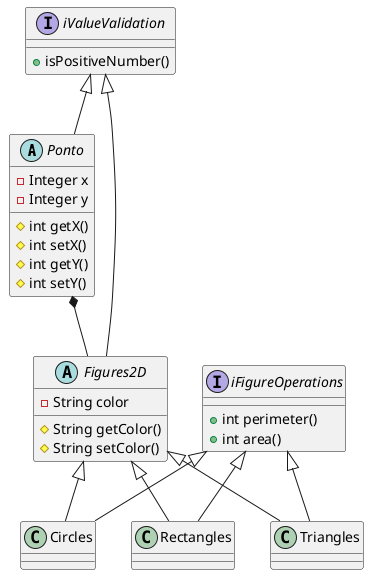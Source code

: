 @startuml

abstract class Ponto{
    -Integer x
    -Integer y
    #int getX()
    #int setX()
    #int getY()
    #int setY()
}


abstract class Figures2D{

    -String color
    #String getColor()
    #String setColor()
}

interface iValueValidation{
    +isPositiveNumber()
}

class Circles
class Rectangles
class Triangles

interface iFigureOperations{
    +int perimeter()
    +int area()
}

Ponto *-- Figures2D

iValueValidation <|-- Ponto
iValueValidation <|-- Figures2D

Figures2D <|-- Circles
Figures2D <|-- Rectangles
Figures2D <|-- Triangles
iFigureOperations <|-- Circles
iFigureOperations <|-- Rectangles
iFigureOperations <|-- Triangles

@enduml
